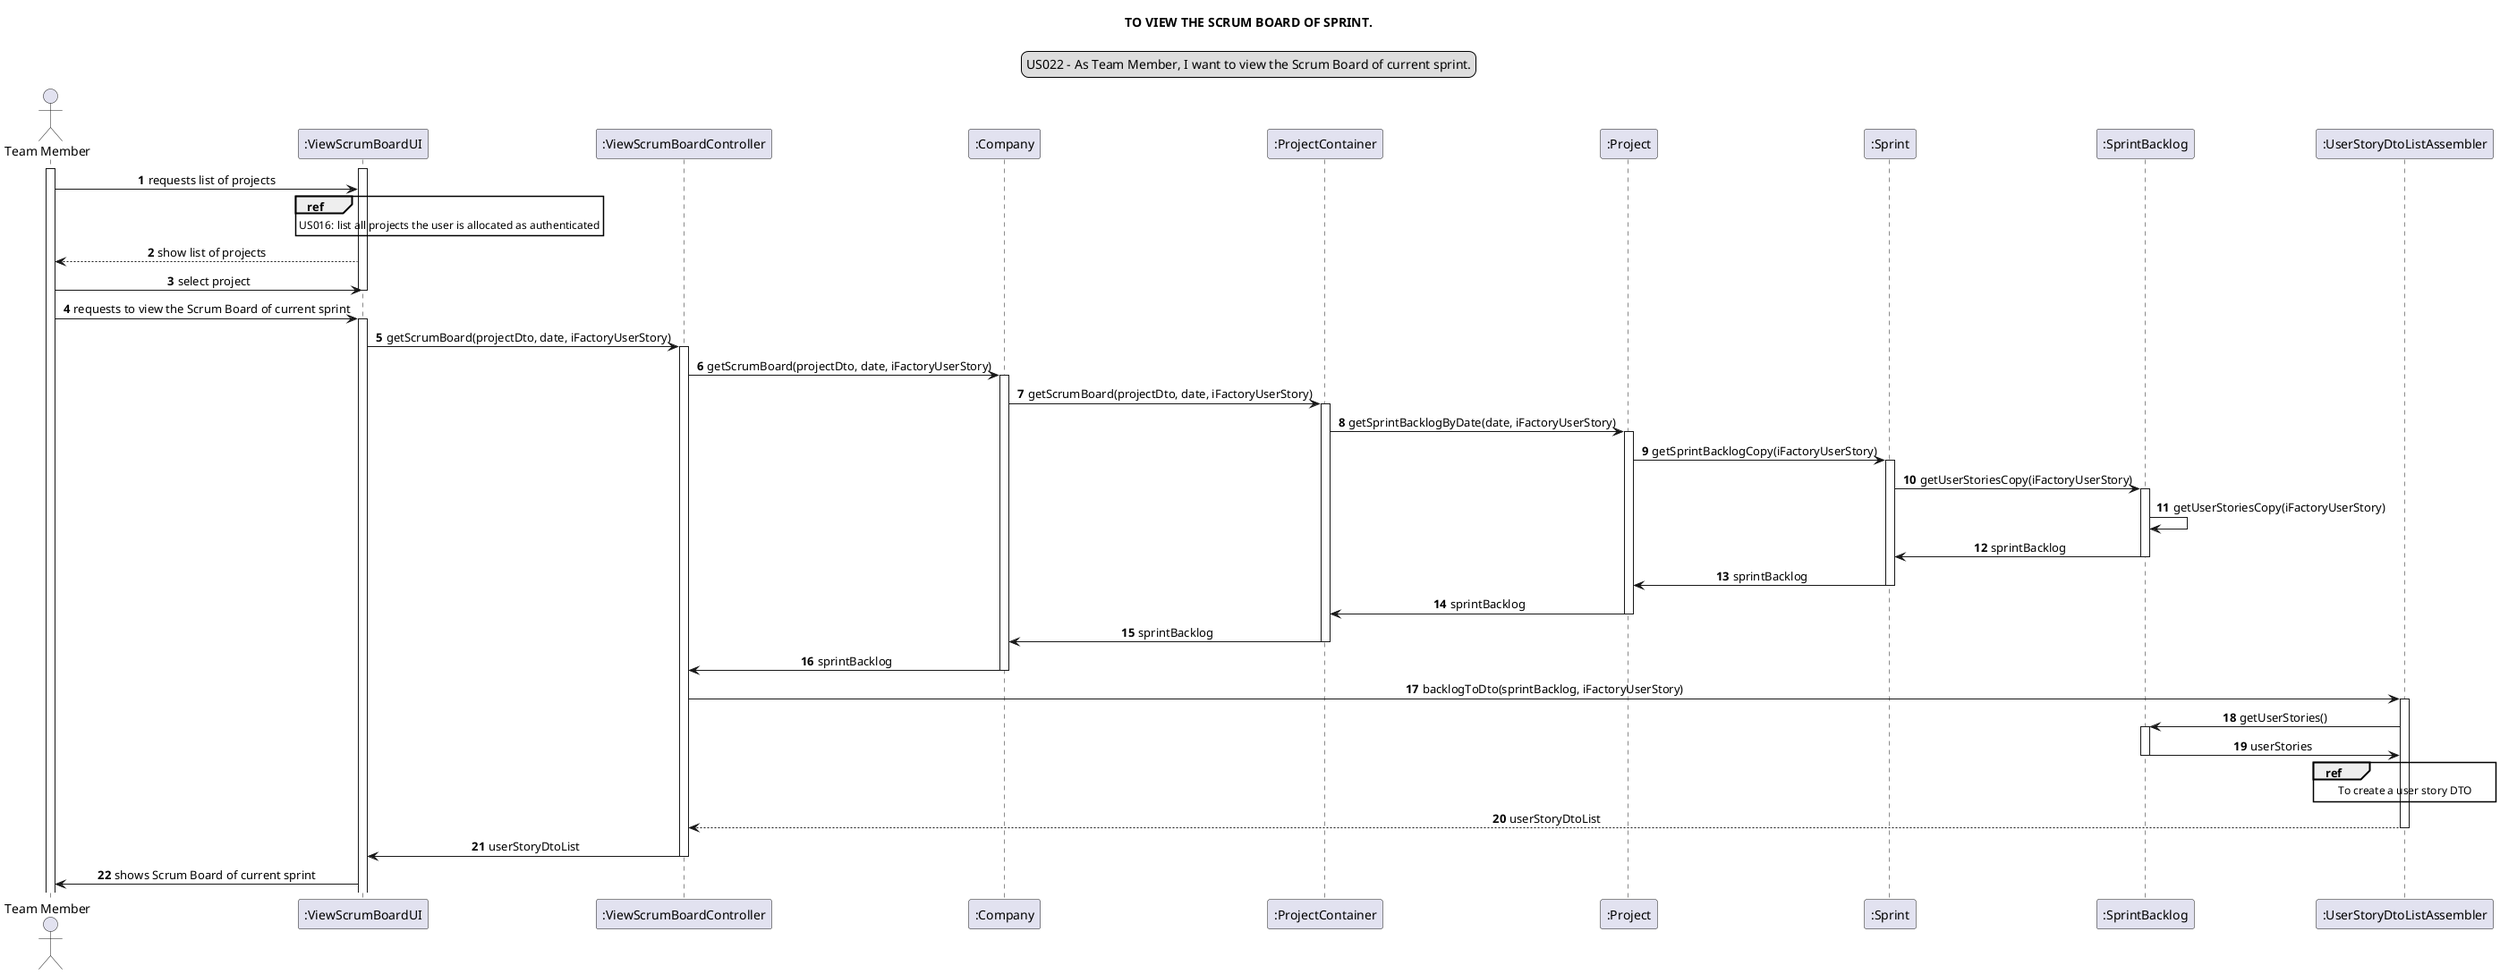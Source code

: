 @startuml
skinparam sequenceMessageAlign center
title TO VIEW THE SCRUM BOARD OF SPRINT.
legend top
US022 - As Team Member, I want to view the Scrum Board of current sprint.
end legend
autonumber
actor "Team Member" as member
participant ":ViewScrumBoardUI" as ui
participant ":ViewScrumBoardController" as controller
participant ":Company" as company
participant ":ProjectContainer" as projectContainer
participant ":Project" as project
participant ":Sprint" as sprint
participant ":SprintBacklog" as backlog
participant ":UserStoryDtoListAssembler" as dto


activate member
activate ui
member -> ui : requests list of projects
ref over ui: US016: list all projects the user is allocated as authenticated
ui --> member : show list of projects
member -> ui : select project
deactivate ui
member -> ui : requests to view the Scrum Board of current sprint
activate ui
"ui" -> controller : getScrumBoard(projectDto, date, iFactoryUserStory)
activate controller
"controller" -> company : getScrumBoard(projectDto, date, iFactoryUserStory)
activate company
"company" -> projectContainer : getScrumBoard(projectDto, date, iFactoryUserStory)
activate projectContainer
"projectContainer" -> project: getSprintBacklogByDate(date, iFactoryUserStory)
activate project
"project" -> sprint : getSprintBacklogCopy(iFactoryUserStory)
activate sprint
"sprint"-> backlog: getUserStoriesCopy(iFactoryUserStory)
activate backlog
"backlog"-> backlog : getUserStoriesCopy(iFactoryUserStory)
"backlog"-> sprint : sprintBacklog
deactivate backlog
"sprint" -> project : sprintBacklog
deactivate sprint
project -> projectContainer : sprintBacklog
deactivate project
projectContainer -> company : sprintBacklog
deactivate projectContainer
company-> controller : sprintBacklog
deactivate company
controller-> dto : backlogToDto(sprintBacklog, iFactoryUserStory)
activate dto
"dto" ->backlog: getUserStories()
activate backlog
"backlog" -> dto: userStories
deactivate backlog

ref over dto: To create a user story DTO

dto --> controller : userStoryDtoList
deactivate dto
controller -> ui : userStoryDtoList
deactivate controller
ui -> member : shows Scrum Board of current sprint

@enduml
